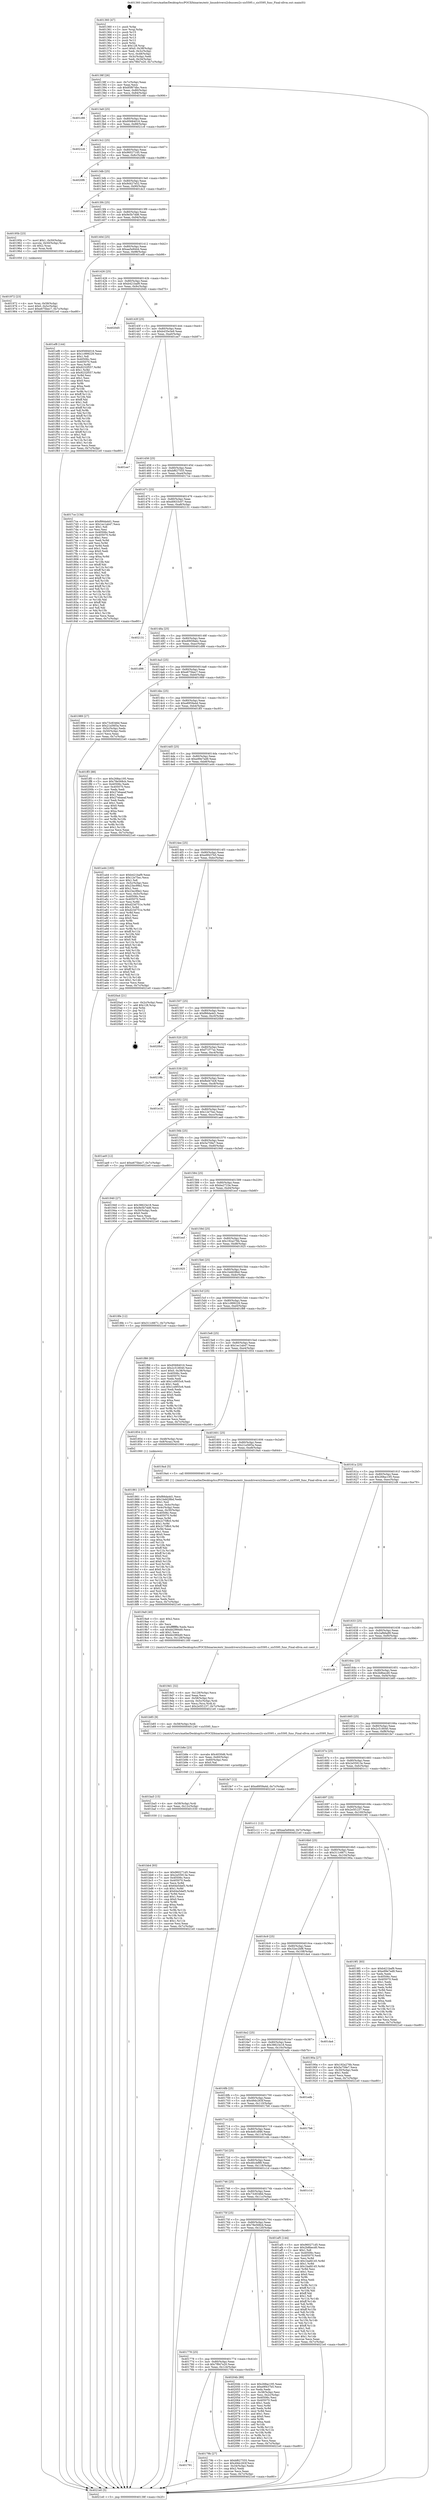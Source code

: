 digraph "0x401360" {
  label = "0x401360 (/mnt/c/Users/mathe/Desktop/tcc/POCII/binaries/extr_linuxdriversi2cbussesi2c-sis5595.c_sis5595_func_Final-ollvm.out::main(0))"
  labelloc = "t"
  node[shape=record]

  Entry [label="",width=0.3,height=0.3,shape=circle,fillcolor=black,style=filled]
  "0x40138f" [label="{
     0x40138f [26]\l
     | [instrs]\l
     &nbsp;&nbsp;0x40138f \<+3\>: mov -0x7c(%rbp),%eax\l
     &nbsp;&nbsp;0x401392 \<+2\>: mov %eax,%ecx\l
     &nbsp;&nbsp;0x401394 \<+6\>: sub $0x85f67dbc,%ecx\l
     &nbsp;&nbsp;0x40139a \<+3\>: mov %eax,-0x80(%rbp)\l
     &nbsp;&nbsp;0x40139d \<+6\>: mov %ecx,-0x84(%rbp)\l
     &nbsp;&nbsp;0x4013a3 \<+6\>: je 0000000000401c66 \<main+0x906\>\l
  }"]
  "0x401c66" [label="{
     0x401c66\l
  }", style=dashed]
  "0x4013a9" [label="{
     0x4013a9 [25]\l
     | [instrs]\l
     &nbsp;&nbsp;0x4013a9 \<+5\>: jmp 00000000004013ae \<main+0x4e\>\l
     &nbsp;&nbsp;0x4013ae \<+3\>: mov -0x80(%rbp),%eax\l
     &nbsp;&nbsp;0x4013b1 \<+5\>: sub $0x95684016,%eax\l
     &nbsp;&nbsp;0x4013b6 \<+6\>: mov %eax,-0x88(%rbp)\l
     &nbsp;&nbsp;0x4013bc \<+6\>: je 00000000004021c6 \<main+0xe66\>\l
  }"]
  Exit [label="",width=0.3,height=0.3,shape=circle,fillcolor=black,style=filled,peripheries=2]
  "0x4021c6" [label="{
     0x4021c6\l
  }", style=dashed]
  "0x4013c2" [label="{
     0x4013c2 [25]\l
     | [instrs]\l
     &nbsp;&nbsp;0x4013c2 \<+5\>: jmp 00000000004013c7 \<main+0x67\>\l
     &nbsp;&nbsp;0x4013c7 \<+3\>: mov -0x80(%rbp),%eax\l
     &nbsp;&nbsp;0x4013ca \<+5\>: sub $0x960271d5,%eax\l
     &nbsp;&nbsp;0x4013cf \<+6\>: mov %eax,-0x8c(%rbp)\l
     &nbsp;&nbsp;0x4013d5 \<+6\>: je 00000000004020f6 \<main+0xd96\>\l
  }"]
  "0x401bb4" [label="{
     0x401bb4 [93]\l
     | [instrs]\l
     &nbsp;&nbsp;0x401bb4 \<+5\>: mov $0x960271d5,%eax\l
     &nbsp;&nbsp;0x401bb9 \<+5\>: mov $0x2e55913e,%esi\l
     &nbsp;&nbsp;0x401bbe \<+7\>: mov 0x40506c,%ecx\l
     &nbsp;&nbsp;0x401bc5 \<+7\>: mov 0x405070,%edx\l
     &nbsp;&nbsp;0x401bcc \<+3\>: mov %ecx,%r8d\l
     &nbsp;&nbsp;0x401bcf \<+7\>: sub $0x64e5def3,%r8d\l
     &nbsp;&nbsp;0x401bd6 \<+4\>: sub $0x1,%r8d\l
     &nbsp;&nbsp;0x401bda \<+7\>: add $0x64e5def3,%r8d\l
     &nbsp;&nbsp;0x401be1 \<+4\>: imul %r8d,%ecx\l
     &nbsp;&nbsp;0x401be5 \<+3\>: and $0x1,%ecx\l
     &nbsp;&nbsp;0x401be8 \<+3\>: cmp $0x0,%ecx\l
     &nbsp;&nbsp;0x401beb \<+4\>: sete %r9b\l
     &nbsp;&nbsp;0x401bef \<+3\>: cmp $0xa,%edx\l
     &nbsp;&nbsp;0x401bf2 \<+4\>: setl %r10b\l
     &nbsp;&nbsp;0x401bf6 \<+3\>: mov %r9b,%r11b\l
     &nbsp;&nbsp;0x401bf9 \<+3\>: and %r10b,%r11b\l
     &nbsp;&nbsp;0x401bfc \<+3\>: xor %r10b,%r9b\l
     &nbsp;&nbsp;0x401bff \<+3\>: or %r9b,%r11b\l
     &nbsp;&nbsp;0x401c02 \<+4\>: test $0x1,%r11b\l
     &nbsp;&nbsp;0x401c06 \<+3\>: cmovne %esi,%eax\l
     &nbsp;&nbsp;0x401c09 \<+3\>: mov %eax,-0x7c(%rbp)\l
     &nbsp;&nbsp;0x401c0c \<+5\>: jmp 00000000004021e0 \<main+0xe80\>\l
  }"]
  "0x4020f6" [label="{
     0x4020f6\l
  }", style=dashed]
  "0x4013db" [label="{
     0x4013db [25]\l
     | [instrs]\l
     &nbsp;&nbsp;0x4013db \<+5\>: jmp 00000000004013e0 \<main+0x80\>\l
     &nbsp;&nbsp;0x4013e0 \<+3\>: mov -0x80(%rbp),%eax\l
     &nbsp;&nbsp;0x4013e3 \<+5\>: sub $0x9d427e52,%eax\l
     &nbsp;&nbsp;0x4013e8 \<+6\>: mov %eax,-0x90(%rbp)\l
     &nbsp;&nbsp;0x4013ee \<+6\>: je 0000000000401dc3 \<main+0xa63\>\l
  }"]
  "0x401ba5" [label="{
     0x401ba5 [15]\l
     | [instrs]\l
     &nbsp;&nbsp;0x401ba5 \<+4\>: mov -0x58(%rbp),%rdi\l
     &nbsp;&nbsp;0x401ba9 \<+6\>: mov %eax,-0x12c(%rbp)\l
     &nbsp;&nbsp;0x401baf \<+5\>: call 0000000000401030 \<free@plt\>\l
     | [calls]\l
     &nbsp;&nbsp;0x401030 \{1\} (unknown)\l
  }"]
  "0x401dc3" [label="{
     0x401dc3\l
  }", style=dashed]
  "0x4013f4" [label="{
     0x4013f4 [25]\l
     | [instrs]\l
     &nbsp;&nbsp;0x4013f4 \<+5\>: jmp 00000000004013f9 \<main+0x99\>\l
     &nbsp;&nbsp;0x4013f9 \<+3\>: mov -0x80(%rbp),%eax\l
     &nbsp;&nbsp;0x4013fc \<+5\>: sub $0x9e5b7dd6,%eax\l
     &nbsp;&nbsp;0x401401 \<+6\>: mov %eax,-0x94(%rbp)\l
     &nbsp;&nbsp;0x401407 \<+6\>: je 000000000040195b \<main+0x5fb\>\l
  }"]
  "0x401b8e" [label="{
     0x401b8e [23]\l
     | [instrs]\l
     &nbsp;&nbsp;0x401b8e \<+10\>: movabs $0x4030d6,%rdi\l
     &nbsp;&nbsp;0x401b98 \<+3\>: mov %eax,-0x60(%rbp)\l
     &nbsp;&nbsp;0x401b9b \<+3\>: mov -0x60(%rbp),%esi\l
     &nbsp;&nbsp;0x401b9e \<+2\>: mov $0x0,%al\l
     &nbsp;&nbsp;0x401ba0 \<+5\>: call 0000000000401040 \<printf@plt\>\l
     | [calls]\l
     &nbsp;&nbsp;0x401040 \{1\} (unknown)\l
  }"]
  "0x40195b" [label="{
     0x40195b [23]\l
     | [instrs]\l
     &nbsp;&nbsp;0x40195b \<+7\>: movl $0x1,-0x50(%rbp)\l
     &nbsp;&nbsp;0x401962 \<+4\>: movslq -0x50(%rbp),%rax\l
     &nbsp;&nbsp;0x401966 \<+4\>: shl $0x2,%rax\l
     &nbsp;&nbsp;0x40196a \<+3\>: mov %rax,%rdi\l
     &nbsp;&nbsp;0x40196d \<+5\>: call 0000000000401050 \<malloc@plt\>\l
     | [calls]\l
     &nbsp;&nbsp;0x401050 \{1\} (unknown)\l
  }"]
  "0x40140d" [label="{
     0x40140d [25]\l
     | [instrs]\l
     &nbsp;&nbsp;0x40140d \<+5\>: jmp 0000000000401412 \<main+0xb2\>\l
     &nbsp;&nbsp;0x401412 \<+3\>: mov -0x80(%rbp),%eax\l
     &nbsp;&nbsp;0x401415 \<+5\>: sub $0xaa5e9444,%eax\l
     &nbsp;&nbsp;0x40141a \<+6\>: mov %eax,-0x98(%rbp)\l
     &nbsp;&nbsp;0x401420 \<+6\>: je 0000000000401ef8 \<main+0xb98\>\l
  }"]
  "0x4019d1" [label="{
     0x4019d1 [32]\l
     | [instrs]\l
     &nbsp;&nbsp;0x4019d1 \<+6\>: mov -0x128(%rbp),%ecx\l
     &nbsp;&nbsp;0x4019d7 \<+3\>: imul %eax,%ecx\l
     &nbsp;&nbsp;0x4019da \<+4\>: mov -0x58(%rbp),%rsi\l
     &nbsp;&nbsp;0x4019de \<+4\>: movslq -0x5c(%rbp),%rdi\l
     &nbsp;&nbsp;0x4019e2 \<+3\>: mov %ecx,(%rsi,%rdi,4)\l
     &nbsp;&nbsp;0x4019e5 \<+7\>: movl $0x2e5f1237,-0x7c(%rbp)\l
     &nbsp;&nbsp;0x4019ec \<+5\>: jmp 00000000004021e0 \<main+0xe80\>\l
  }"]
  "0x401ef8" [label="{
     0x401ef8 [144]\l
     | [instrs]\l
     &nbsp;&nbsp;0x401ef8 \<+5\>: mov $0x95684016,%eax\l
     &nbsp;&nbsp;0x401efd \<+5\>: mov $0x1c999229,%ecx\l
     &nbsp;&nbsp;0x401f02 \<+2\>: mov $0x1,%dl\l
     &nbsp;&nbsp;0x401f04 \<+7\>: mov 0x40506c,%esi\l
     &nbsp;&nbsp;0x401f0b \<+7\>: mov 0x405070,%edi\l
     &nbsp;&nbsp;0x401f12 \<+3\>: mov %esi,%r8d\l
     &nbsp;&nbsp;0x401f15 \<+7\>: add $0x9232f557,%r8d\l
     &nbsp;&nbsp;0x401f1c \<+4\>: sub $0x1,%r8d\l
     &nbsp;&nbsp;0x401f20 \<+7\>: sub $0x9232f557,%r8d\l
     &nbsp;&nbsp;0x401f27 \<+4\>: imul %r8d,%esi\l
     &nbsp;&nbsp;0x401f2b \<+3\>: and $0x1,%esi\l
     &nbsp;&nbsp;0x401f2e \<+3\>: cmp $0x0,%esi\l
     &nbsp;&nbsp;0x401f31 \<+4\>: sete %r9b\l
     &nbsp;&nbsp;0x401f35 \<+3\>: cmp $0xa,%edi\l
     &nbsp;&nbsp;0x401f38 \<+4\>: setl %r10b\l
     &nbsp;&nbsp;0x401f3c \<+3\>: mov %r9b,%r11b\l
     &nbsp;&nbsp;0x401f3f \<+4\>: xor $0xff,%r11b\l
     &nbsp;&nbsp;0x401f43 \<+3\>: mov %r10b,%bl\l
     &nbsp;&nbsp;0x401f46 \<+3\>: xor $0xff,%bl\l
     &nbsp;&nbsp;0x401f49 \<+3\>: xor $0x1,%dl\l
     &nbsp;&nbsp;0x401f4c \<+3\>: mov %r11b,%r14b\l
     &nbsp;&nbsp;0x401f4f \<+4\>: and $0xff,%r14b\l
     &nbsp;&nbsp;0x401f53 \<+3\>: and %dl,%r9b\l
     &nbsp;&nbsp;0x401f56 \<+3\>: mov %bl,%r15b\l
     &nbsp;&nbsp;0x401f59 \<+4\>: and $0xff,%r15b\l
     &nbsp;&nbsp;0x401f5d \<+3\>: and %dl,%r10b\l
     &nbsp;&nbsp;0x401f60 \<+3\>: or %r9b,%r14b\l
     &nbsp;&nbsp;0x401f63 \<+3\>: or %r10b,%r15b\l
     &nbsp;&nbsp;0x401f66 \<+3\>: xor %r15b,%r14b\l
     &nbsp;&nbsp;0x401f69 \<+3\>: or %bl,%r11b\l
     &nbsp;&nbsp;0x401f6c \<+4\>: xor $0xff,%r11b\l
     &nbsp;&nbsp;0x401f70 \<+3\>: or $0x1,%dl\l
     &nbsp;&nbsp;0x401f73 \<+3\>: and %dl,%r11b\l
     &nbsp;&nbsp;0x401f76 \<+3\>: or %r11b,%r14b\l
     &nbsp;&nbsp;0x401f79 \<+4\>: test $0x1,%r14b\l
     &nbsp;&nbsp;0x401f7d \<+3\>: cmovne %ecx,%eax\l
     &nbsp;&nbsp;0x401f80 \<+3\>: mov %eax,-0x7c(%rbp)\l
     &nbsp;&nbsp;0x401f83 \<+5\>: jmp 00000000004021e0 \<main+0xe80\>\l
  }"]
  "0x401426" [label="{
     0x401426 [25]\l
     | [instrs]\l
     &nbsp;&nbsp;0x401426 \<+5\>: jmp 000000000040142b \<main+0xcb\>\l
     &nbsp;&nbsp;0x40142b \<+3\>: mov -0x80(%rbp),%eax\l
     &nbsp;&nbsp;0x40142e \<+5\>: sub $0xb421baf9,%eax\l
     &nbsp;&nbsp;0x401433 \<+6\>: mov %eax,-0x9c(%rbp)\l
     &nbsp;&nbsp;0x401439 \<+6\>: je 00000000004020d5 \<main+0xd75\>\l
  }"]
  "0x4019a9" [label="{
     0x4019a9 [40]\l
     | [instrs]\l
     &nbsp;&nbsp;0x4019a9 \<+5\>: mov $0x2,%ecx\l
     &nbsp;&nbsp;0x4019ae \<+1\>: cltd\l
     &nbsp;&nbsp;0x4019af \<+2\>: idiv %ecx\l
     &nbsp;&nbsp;0x4019b1 \<+6\>: imul $0xfffffffe,%edx,%ecx\l
     &nbsp;&nbsp;0x4019b7 \<+6\>: sub $0xbb2984d0,%ecx\l
     &nbsp;&nbsp;0x4019bd \<+3\>: add $0x1,%ecx\l
     &nbsp;&nbsp;0x4019c0 \<+6\>: add $0xbb2984d0,%ecx\l
     &nbsp;&nbsp;0x4019c6 \<+6\>: mov %ecx,-0x128(%rbp)\l
     &nbsp;&nbsp;0x4019cc \<+5\>: call 0000000000401160 \<next_i\>\l
     | [calls]\l
     &nbsp;&nbsp;0x401160 \{1\} (/mnt/c/Users/mathe/Desktop/tcc/POCII/binaries/extr_linuxdriversi2cbussesi2c-sis5595.c_sis5595_func_Final-ollvm.out::next_i)\l
  }"]
  "0x4020d5" [label="{
     0x4020d5\l
  }", style=dashed]
  "0x40143f" [label="{
     0x40143f [25]\l
     | [instrs]\l
     &nbsp;&nbsp;0x40143f \<+5\>: jmp 0000000000401444 \<main+0xe4\>\l
     &nbsp;&nbsp;0x401444 \<+3\>: mov -0x80(%rbp),%eax\l
     &nbsp;&nbsp;0x401447 \<+5\>: sub $0xb435e3e9,%eax\l
     &nbsp;&nbsp;0x40144c \<+6\>: mov %eax,-0xa0(%rbp)\l
     &nbsp;&nbsp;0x401452 \<+6\>: je 0000000000401ee7 \<main+0xb87\>\l
  }"]
  "0x401972" [label="{
     0x401972 [23]\l
     | [instrs]\l
     &nbsp;&nbsp;0x401972 \<+4\>: mov %rax,-0x58(%rbp)\l
     &nbsp;&nbsp;0x401976 \<+7\>: movl $0x0,-0x5c(%rbp)\l
     &nbsp;&nbsp;0x40197d \<+7\>: movl $0xe675bec7,-0x7c(%rbp)\l
     &nbsp;&nbsp;0x401984 \<+5\>: jmp 00000000004021e0 \<main+0xe80\>\l
  }"]
  "0x401ee7" [label="{
     0x401ee7\l
  }", style=dashed]
  "0x401458" [label="{
     0x401458 [25]\l
     | [instrs]\l
     &nbsp;&nbsp;0x401458 \<+5\>: jmp 000000000040145d \<main+0xfd\>\l
     &nbsp;&nbsp;0x40145d \<+3\>: mov -0x80(%rbp),%eax\l
     &nbsp;&nbsp;0x401460 \<+5\>: sub $0xbf627555,%eax\l
     &nbsp;&nbsp;0x401465 \<+6\>: mov %eax,-0xa4(%rbp)\l
     &nbsp;&nbsp;0x40146b \<+6\>: je 00000000004017ce \<main+0x46e\>\l
  }"]
  "0x401861" [label="{
     0x401861 [157]\l
     | [instrs]\l
     &nbsp;&nbsp;0x401861 \<+5\>: mov $0xf66da4d1,%ecx\l
     &nbsp;&nbsp;0x401866 \<+5\>: mov $0x1bdd28bd,%edx\l
     &nbsp;&nbsp;0x40186b \<+3\>: mov $0x1,%sil\l
     &nbsp;&nbsp;0x40186e \<+3\>: mov %eax,-0x4c(%rbp)\l
     &nbsp;&nbsp;0x401871 \<+3\>: mov -0x4c(%rbp),%eax\l
     &nbsp;&nbsp;0x401874 \<+3\>: mov %eax,-0x30(%rbp)\l
     &nbsp;&nbsp;0x401877 \<+7\>: mov 0x40506c,%eax\l
     &nbsp;&nbsp;0x40187e \<+8\>: mov 0x405070,%r8d\l
     &nbsp;&nbsp;0x401886 \<+3\>: mov %eax,%r9d\l
     &nbsp;&nbsp;0x401889 \<+7\>: sub $0x2c75ffc0,%r9d\l
     &nbsp;&nbsp;0x401890 \<+4\>: sub $0x1,%r9d\l
     &nbsp;&nbsp;0x401894 \<+7\>: add $0x2c75ffc0,%r9d\l
     &nbsp;&nbsp;0x40189b \<+4\>: imul %r9d,%eax\l
     &nbsp;&nbsp;0x40189f \<+3\>: and $0x1,%eax\l
     &nbsp;&nbsp;0x4018a2 \<+3\>: cmp $0x0,%eax\l
     &nbsp;&nbsp;0x4018a5 \<+4\>: sete %r10b\l
     &nbsp;&nbsp;0x4018a9 \<+4\>: cmp $0xa,%r8d\l
     &nbsp;&nbsp;0x4018ad \<+4\>: setl %r11b\l
     &nbsp;&nbsp;0x4018b1 \<+3\>: mov %r10b,%bl\l
     &nbsp;&nbsp;0x4018b4 \<+3\>: xor $0xff,%bl\l
     &nbsp;&nbsp;0x4018b7 \<+3\>: mov %r11b,%r14b\l
     &nbsp;&nbsp;0x4018ba \<+4\>: xor $0xff,%r14b\l
     &nbsp;&nbsp;0x4018be \<+4\>: xor $0x0,%sil\l
     &nbsp;&nbsp;0x4018c2 \<+3\>: mov %bl,%r15b\l
     &nbsp;&nbsp;0x4018c5 \<+4\>: and $0x0,%r15b\l
     &nbsp;&nbsp;0x4018c9 \<+3\>: and %sil,%r10b\l
     &nbsp;&nbsp;0x4018cc \<+3\>: mov %r14b,%r12b\l
     &nbsp;&nbsp;0x4018cf \<+4\>: and $0x0,%r12b\l
     &nbsp;&nbsp;0x4018d3 \<+3\>: and %sil,%r11b\l
     &nbsp;&nbsp;0x4018d6 \<+3\>: or %r10b,%r15b\l
     &nbsp;&nbsp;0x4018d9 \<+3\>: or %r11b,%r12b\l
     &nbsp;&nbsp;0x4018dc \<+3\>: xor %r12b,%r15b\l
     &nbsp;&nbsp;0x4018df \<+3\>: or %r14b,%bl\l
     &nbsp;&nbsp;0x4018e2 \<+3\>: xor $0xff,%bl\l
     &nbsp;&nbsp;0x4018e5 \<+4\>: or $0x0,%sil\l
     &nbsp;&nbsp;0x4018e9 \<+3\>: and %sil,%bl\l
     &nbsp;&nbsp;0x4018ec \<+3\>: or %bl,%r15b\l
     &nbsp;&nbsp;0x4018ef \<+4\>: test $0x1,%r15b\l
     &nbsp;&nbsp;0x4018f3 \<+3\>: cmovne %edx,%ecx\l
     &nbsp;&nbsp;0x4018f6 \<+3\>: mov %ecx,-0x7c(%rbp)\l
     &nbsp;&nbsp;0x4018f9 \<+5\>: jmp 00000000004021e0 \<main+0xe80\>\l
  }"]
  "0x4017ce" [label="{
     0x4017ce [134]\l
     | [instrs]\l
     &nbsp;&nbsp;0x4017ce \<+5\>: mov $0xf66da4d1,%eax\l
     &nbsp;&nbsp;0x4017d3 \<+5\>: mov $0x1ec1ab47,%ecx\l
     &nbsp;&nbsp;0x4017d8 \<+2\>: mov $0x1,%dl\l
     &nbsp;&nbsp;0x4017da \<+2\>: xor %esi,%esi\l
     &nbsp;&nbsp;0x4017dc \<+7\>: mov 0x40506c,%edi\l
     &nbsp;&nbsp;0x4017e3 \<+8\>: mov 0x405070,%r8d\l
     &nbsp;&nbsp;0x4017eb \<+3\>: sub $0x1,%esi\l
     &nbsp;&nbsp;0x4017ee \<+3\>: mov %edi,%r9d\l
     &nbsp;&nbsp;0x4017f1 \<+3\>: add %esi,%r9d\l
     &nbsp;&nbsp;0x4017f4 \<+4\>: imul %r9d,%edi\l
     &nbsp;&nbsp;0x4017f8 \<+3\>: and $0x1,%edi\l
     &nbsp;&nbsp;0x4017fb \<+3\>: cmp $0x0,%edi\l
     &nbsp;&nbsp;0x4017fe \<+4\>: sete %r10b\l
     &nbsp;&nbsp;0x401802 \<+4\>: cmp $0xa,%r8d\l
     &nbsp;&nbsp;0x401806 \<+4\>: setl %r11b\l
     &nbsp;&nbsp;0x40180a \<+3\>: mov %r10b,%bl\l
     &nbsp;&nbsp;0x40180d \<+3\>: xor $0xff,%bl\l
     &nbsp;&nbsp;0x401810 \<+3\>: mov %r11b,%r14b\l
     &nbsp;&nbsp;0x401813 \<+4\>: xor $0xff,%r14b\l
     &nbsp;&nbsp;0x401817 \<+3\>: xor $0x1,%dl\l
     &nbsp;&nbsp;0x40181a \<+3\>: mov %bl,%r15b\l
     &nbsp;&nbsp;0x40181d \<+4\>: and $0xff,%r15b\l
     &nbsp;&nbsp;0x401821 \<+3\>: and %dl,%r10b\l
     &nbsp;&nbsp;0x401824 \<+3\>: mov %r14b,%r12b\l
     &nbsp;&nbsp;0x401827 \<+4\>: and $0xff,%r12b\l
     &nbsp;&nbsp;0x40182b \<+3\>: and %dl,%r11b\l
     &nbsp;&nbsp;0x40182e \<+3\>: or %r10b,%r15b\l
     &nbsp;&nbsp;0x401831 \<+3\>: or %r11b,%r12b\l
     &nbsp;&nbsp;0x401834 \<+3\>: xor %r12b,%r15b\l
     &nbsp;&nbsp;0x401837 \<+3\>: or %r14b,%bl\l
     &nbsp;&nbsp;0x40183a \<+3\>: xor $0xff,%bl\l
     &nbsp;&nbsp;0x40183d \<+3\>: or $0x1,%dl\l
     &nbsp;&nbsp;0x401840 \<+2\>: and %dl,%bl\l
     &nbsp;&nbsp;0x401842 \<+3\>: or %bl,%r15b\l
     &nbsp;&nbsp;0x401845 \<+4\>: test $0x1,%r15b\l
     &nbsp;&nbsp;0x401849 \<+3\>: cmovne %ecx,%eax\l
     &nbsp;&nbsp;0x40184c \<+3\>: mov %eax,-0x7c(%rbp)\l
     &nbsp;&nbsp;0x40184f \<+5\>: jmp 00000000004021e0 \<main+0xe80\>\l
  }"]
  "0x401471" [label="{
     0x401471 [25]\l
     | [instrs]\l
     &nbsp;&nbsp;0x401471 \<+5\>: jmp 0000000000401476 \<main+0x116\>\l
     &nbsp;&nbsp;0x401476 \<+3\>: mov -0x80(%rbp),%eax\l
     &nbsp;&nbsp;0x401479 \<+5\>: sub $0xd0633c07,%eax\l
     &nbsp;&nbsp;0x40147e \<+6\>: mov %eax,-0xa8(%rbp)\l
     &nbsp;&nbsp;0x401484 \<+6\>: je 0000000000402131 \<main+0xdd1\>\l
  }"]
  "0x401360" [label="{
     0x401360 [47]\l
     | [instrs]\l
     &nbsp;&nbsp;0x401360 \<+1\>: push %rbp\l
     &nbsp;&nbsp;0x401361 \<+3\>: mov %rsp,%rbp\l
     &nbsp;&nbsp;0x401364 \<+2\>: push %r15\l
     &nbsp;&nbsp;0x401366 \<+2\>: push %r14\l
     &nbsp;&nbsp;0x401368 \<+2\>: push %r13\l
     &nbsp;&nbsp;0x40136a \<+2\>: push %r12\l
     &nbsp;&nbsp;0x40136c \<+1\>: push %rbx\l
     &nbsp;&nbsp;0x40136d \<+7\>: sub $0x128,%rsp\l
     &nbsp;&nbsp;0x401374 \<+7\>: movl $0x0,-0x38(%rbp)\l
     &nbsp;&nbsp;0x40137b \<+3\>: mov %edi,-0x3c(%rbp)\l
     &nbsp;&nbsp;0x40137e \<+4\>: mov %rsi,-0x48(%rbp)\l
     &nbsp;&nbsp;0x401382 \<+3\>: mov -0x3c(%rbp),%edi\l
     &nbsp;&nbsp;0x401385 \<+3\>: mov %edi,-0x34(%rbp)\l
     &nbsp;&nbsp;0x401388 \<+7\>: movl $0x7f847e20,-0x7c(%rbp)\l
  }"]
  "0x402131" [label="{
     0x402131\l
  }", style=dashed]
  "0x40148a" [label="{
     0x40148a [25]\l
     | [instrs]\l
     &nbsp;&nbsp;0x40148a \<+5\>: jmp 000000000040148f \<main+0x12f\>\l
     &nbsp;&nbsp;0x40148f \<+3\>: mov -0x80(%rbp),%eax\l
     &nbsp;&nbsp;0x401492 \<+5\>: sub $0xd0659abc,%eax\l
     &nbsp;&nbsp;0x401497 \<+6\>: mov %eax,-0xac(%rbp)\l
     &nbsp;&nbsp;0x40149d \<+6\>: je 0000000000401d98 \<main+0xa38\>\l
  }"]
  "0x4021e0" [label="{
     0x4021e0 [5]\l
     | [instrs]\l
     &nbsp;&nbsp;0x4021e0 \<+5\>: jmp 000000000040138f \<main+0x2f\>\l
  }"]
  "0x401d98" [label="{
     0x401d98\l
  }", style=dashed]
  "0x4014a3" [label="{
     0x4014a3 [25]\l
     | [instrs]\l
     &nbsp;&nbsp;0x4014a3 \<+5\>: jmp 00000000004014a8 \<main+0x148\>\l
     &nbsp;&nbsp;0x4014a8 \<+3\>: mov -0x80(%rbp),%eax\l
     &nbsp;&nbsp;0x4014ab \<+5\>: sub $0xe675bec7,%eax\l
     &nbsp;&nbsp;0x4014b0 \<+6\>: mov %eax,-0xb0(%rbp)\l
     &nbsp;&nbsp;0x4014b6 \<+6\>: je 0000000000401989 \<main+0x629\>\l
  }"]
  "0x401791" [label="{
     0x401791\l
  }", style=dashed]
  "0x401989" [label="{
     0x401989 [27]\l
     | [instrs]\l
     &nbsp;&nbsp;0x401989 \<+5\>: mov $0x73c8346d,%eax\l
     &nbsp;&nbsp;0x40198e \<+5\>: mov $0x21a56f3a,%ecx\l
     &nbsp;&nbsp;0x401993 \<+3\>: mov -0x5c(%rbp),%edx\l
     &nbsp;&nbsp;0x401996 \<+3\>: cmp -0x50(%rbp),%edx\l
     &nbsp;&nbsp;0x401999 \<+3\>: cmovl %ecx,%eax\l
     &nbsp;&nbsp;0x40199c \<+3\>: mov %eax,-0x7c(%rbp)\l
     &nbsp;&nbsp;0x40199f \<+5\>: jmp 00000000004021e0 \<main+0xe80\>\l
  }"]
  "0x4014bc" [label="{
     0x4014bc [25]\l
     | [instrs]\l
     &nbsp;&nbsp;0x4014bc \<+5\>: jmp 00000000004014c1 \<main+0x161\>\l
     &nbsp;&nbsp;0x4014c1 \<+3\>: mov -0x80(%rbp),%eax\l
     &nbsp;&nbsp;0x4014c4 \<+5\>: sub $0xe8959a4d,%eax\l
     &nbsp;&nbsp;0x4014c9 \<+6\>: mov %eax,-0xb4(%rbp)\l
     &nbsp;&nbsp;0x4014cf \<+6\>: je 0000000000401ff3 \<main+0xc93\>\l
  }"]
  "0x40179b" [label="{
     0x40179b [27]\l
     | [instrs]\l
     &nbsp;&nbsp;0x40179b \<+5\>: mov $0xbf627555,%eax\l
     &nbsp;&nbsp;0x4017a0 \<+5\>: mov $0x49dc263f,%ecx\l
     &nbsp;&nbsp;0x4017a5 \<+3\>: mov -0x34(%rbp),%edx\l
     &nbsp;&nbsp;0x4017a8 \<+3\>: cmp $0x2,%edx\l
     &nbsp;&nbsp;0x4017ab \<+3\>: cmovne %ecx,%eax\l
     &nbsp;&nbsp;0x4017ae \<+3\>: mov %eax,-0x7c(%rbp)\l
     &nbsp;&nbsp;0x4017b1 \<+5\>: jmp 00000000004021e0 \<main+0xe80\>\l
  }"]
  "0x401ff3" [label="{
     0x401ff3 [88]\l
     | [instrs]\l
     &nbsp;&nbsp;0x401ff3 \<+5\>: mov $0x268ac195,%eax\l
     &nbsp;&nbsp;0x401ff8 \<+5\>: mov $0x78e568cb,%ecx\l
     &nbsp;&nbsp;0x401ffd \<+7\>: mov 0x40506c,%edx\l
     &nbsp;&nbsp;0x402004 \<+7\>: mov 0x405070,%esi\l
     &nbsp;&nbsp;0x40200b \<+2\>: mov %edx,%edi\l
     &nbsp;&nbsp;0x40200d \<+6\>: add $0x27ebaeaf,%edi\l
     &nbsp;&nbsp;0x402013 \<+3\>: sub $0x1,%edi\l
     &nbsp;&nbsp;0x402016 \<+6\>: sub $0x27ebaeaf,%edi\l
     &nbsp;&nbsp;0x40201c \<+3\>: imul %edi,%edx\l
     &nbsp;&nbsp;0x40201f \<+3\>: and $0x1,%edx\l
     &nbsp;&nbsp;0x402022 \<+3\>: cmp $0x0,%edx\l
     &nbsp;&nbsp;0x402025 \<+4\>: sete %r8b\l
     &nbsp;&nbsp;0x402029 \<+3\>: cmp $0xa,%esi\l
     &nbsp;&nbsp;0x40202c \<+4\>: setl %r9b\l
     &nbsp;&nbsp;0x402030 \<+3\>: mov %r8b,%r10b\l
     &nbsp;&nbsp;0x402033 \<+3\>: and %r9b,%r10b\l
     &nbsp;&nbsp;0x402036 \<+3\>: xor %r9b,%r8b\l
     &nbsp;&nbsp;0x402039 \<+3\>: or %r8b,%r10b\l
     &nbsp;&nbsp;0x40203c \<+4\>: test $0x1,%r10b\l
     &nbsp;&nbsp;0x402040 \<+3\>: cmovne %ecx,%eax\l
     &nbsp;&nbsp;0x402043 \<+3\>: mov %eax,-0x7c(%rbp)\l
     &nbsp;&nbsp;0x402046 \<+5\>: jmp 00000000004021e0 \<main+0xe80\>\l
  }"]
  "0x4014d5" [label="{
     0x4014d5 [25]\l
     | [instrs]\l
     &nbsp;&nbsp;0x4014d5 \<+5\>: jmp 00000000004014da \<main+0x17a\>\l
     &nbsp;&nbsp;0x4014da \<+3\>: mov -0x80(%rbp),%eax\l
     &nbsp;&nbsp;0x4014dd \<+5\>: sub $0xe99e7ed9,%eax\l
     &nbsp;&nbsp;0x4014e2 \<+6\>: mov %eax,-0xb8(%rbp)\l
     &nbsp;&nbsp;0x4014e8 \<+6\>: je 0000000000401a44 \<main+0x6e4\>\l
  }"]
  "0x401778" [label="{
     0x401778 [25]\l
     | [instrs]\l
     &nbsp;&nbsp;0x401778 \<+5\>: jmp 000000000040177d \<main+0x41d\>\l
     &nbsp;&nbsp;0x40177d \<+3\>: mov -0x80(%rbp),%eax\l
     &nbsp;&nbsp;0x401780 \<+5\>: sub $0x7f847e20,%eax\l
     &nbsp;&nbsp;0x401785 \<+6\>: mov %eax,-0x124(%rbp)\l
     &nbsp;&nbsp;0x40178b \<+6\>: je 000000000040179b \<main+0x43b\>\l
  }"]
  "0x401a44" [label="{
     0x401a44 [165]\l
     | [instrs]\l
     &nbsp;&nbsp;0x401a44 \<+5\>: mov $0xb421baf9,%eax\l
     &nbsp;&nbsp;0x401a49 \<+5\>: mov $0x12e75ec,%ecx\l
     &nbsp;&nbsp;0x401a4e \<+2\>: mov $0x1,%dl\l
     &nbsp;&nbsp;0x401a50 \<+3\>: mov -0x5c(%rbp),%esi\l
     &nbsp;&nbsp;0x401a53 \<+6\>: add $0x23ec99e2,%esi\l
     &nbsp;&nbsp;0x401a59 \<+3\>: add $0x1,%esi\l
     &nbsp;&nbsp;0x401a5c \<+6\>: sub $0x23ec99e2,%esi\l
     &nbsp;&nbsp;0x401a62 \<+3\>: mov %esi,-0x5c(%rbp)\l
     &nbsp;&nbsp;0x401a65 \<+7\>: mov 0x40506c,%esi\l
     &nbsp;&nbsp;0x401a6c \<+7\>: mov 0x405070,%edi\l
     &nbsp;&nbsp;0x401a73 \<+3\>: mov %esi,%r8d\l
     &nbsp;&nbsp;0x401a76 \<+7\>: add $0xd23d751e,%r8d\l
     &nbsp;&nbsp;0x401a7d \<+4\>: sub $0x1,%r8d\l
     &nbsp;&nbsp;0x401a81 \<+7\>: sub $0xd23d751e,%r8d\l
     &nbsp;&nbsp;0x401a88 \<+4\>: imul %r8d,%esi\l
     &nbsp;&nbsp;0x401a8c \<+3\>: and $0x1,%esi\l
     &nbsp;&nbsp;0x401a8f \<+3\>: cmp $0x0,%esi\l
     &nbsp;&nbsp;0x401a92 \<+4\>: sete %r9b\l
     &nbsp;&nbsp;0x401a96 \<+3\>: cmp $0xa,%edi\l
     &nbsp;&nbsp;0x401a99 \<+4\>: setl %r10b\l
     &nbsp;&nbsp;0x401a9d \<+3\>: mov %r9b,%r11b\l
     &nbsp;&nbsp;0x401aa0 \<+4\>: xor $0xff,%r11b\l
     &nbsp;&nbsp;0x401aa4 \<+3\>: mov %r10b,%bl\l
     &nbsp;&nbsp;0x401aa7 \<+3\>: xor $0xff,%bl\l
     &nbsp;&nbsp;0x401aaa \<+3\>: xor $0x0,%dl\l
     &nbsp;&nbsp;0x401aad \<+3\>: mov %r11b,%r14b\l
     &nbsp;&nbsp;0x401ab0 \<+4\>: and $0x0,%r14b\l
     &nbsp;&nbsp;0x401ab4 \<+3\>: and %dl,%r9b\l
     &nbsp;&nbsp;0x401ab7 \<+3\>: mov %bl,%r15b\l
     &nbsp;&nbsp;0x401aba \<+4\>: and $0x0,%r15b\l
     &nbsp;&nbsp;0x401abe \<+3\>: and %dl,%r10b\l
     &nbsp;&nbsp;0x401ac1 \<+3\>: or %r9b,%r14b\l
     &nbsp;&nbsp;0x401ac4 \<+3\>: or %r10b,%r15b\l
     &nbsp;&nbsp;0x401ac7 \<+3\>: xor %r15b,%r14b\l
     &nbsp;&nbsp;0x401aca \<+3\>: or %bl,%r11b\l
     &nbsp;&nbsp;0x401acd \<+4\>: xor $0xff,%r11b\l
     &nbsp;&nbsp;0x401ad1 \<+3\>: or $0x0,%dl\l
     &nbsp;&nbsp;0x401ad4 \<+3\>: and %dl,%r11b\l
     &nbsp;&nbsp;0x401ad7 \<+3\>: or %r11b,%r14b\l
     &nbsp;&nbsp;0x401ada \<+4\>: test $0x1,%r14b\l
     &nbsp;&nbsp;0x401ade \<+3\>: cmovne %ecx,%eax\l
     &nbsp;&nbsp;0x401ae1 \<+3\>: mov %eax,-0x7c(%rbp)\l
     &nbsp;&nbsp;0x401ae4 \<+5\>: jmp 00000000004021e0 \<main+0xe80\>\l
  }"]
  "0x4014ee" [label="{
     0x4014ee [25]\l
     | [instrs]\l
     &nbsp;&nbsp;0x4014ee \<+5\>: jmp 00000000004014f3 \<main+0x193\>\l
     &nbsp;&nbsp;0x4014f3 \<+3\>: mov -0x80(%rbp),%eax\l
     &nbsp;&nbsp;0x4014f6 \<+5\>: sub $0xe9f437b5,%eax\l
     &nbsp;&nbsp;0x4014fb \<+6\>: mov %eax,-0xbc(%rbp)\l
     &nbsp;&nbsp;0x401501 \<+6\>: je 00000000004020a4 \<main+0xd44\>\l
  }"]
  "0x40204b" [label="{
     0x40204b [89]\l
     | [instrs]\l
     &nbsp;&nbsp;0x40204b \<+5\>: mov $0x268ac195,%eax\l
     &nbsp;&nbsp;0x402050 \<+5\>: mov $0xe9f437b5,%ecx\l
     &nbsp;&nbsp;0x402055 \<+2\>: xor %edx,%edx\l
     &nbsp;&nbsp;0x402057 \<+3\>: mov -0x38(%rbp),%esi\l
     &nbsp;&nbsp;0x40205a \<+3\>: mov %esi,-0x2c(%rbp)\l
     &nbsp;&nbsp;0x40205d \<+7\>: mov 0x40506c,%esi\l
     &nbsp;&nbsp;0x402064 \<+7\>: mov 0x405070,%edi\l
     &nbsp;&nbsp;0x40206b \<+3\>: sub $0x1,%edx\l
     &nbsp;&nbsp;0x40206e \<+3\>: mov %esi,%r8d\l
     &nbsp;&nbsp;0x402071 \<+3\>: add %edx,%r8d\l
     &nbsp;&nbsp;0x402074 \<+4\>: imul %r8d,%esi\l
     &nbsp;&nbsp;0x402078 \<+3\>: and $0x1,%esi\l
     &nbsp;&nbsp;0x40207b \<+3\>: cmp $0x0,%esi\l
     &nbsp;&nbsp;0x40207e \<+4\>: sete %r9b\l
     &nbsp;&nbsp;0x402082 \<+3\>: cmp $0xa,%edi\l
     &nbsp;&nbsp;0x402085 \<+4\>: setl %r10b\l
     &nbsp;&nbsp;0x402089 \<+3\>: mov %r9b,%r11b\l
     &nbsp;&nbsp;0x40208c \<+3\>: and %r10b,%r11b\l
     &nbsp;&nbsp;0x40208f \<+3\>: xor %r10b,%r9b\l
     &nbsp;&nbsp;0x402092 \<+3\>: or %r9b,%r11b\l
     &nbsp;&nbsp;0x402095 \<+4\>: test $0x1,%r11b\l
     &nbsp;&nbsp;0x402099 \<+3\>: cmovne %ecx,%eax\l
     &nbsp;&nbsp;0x40209c \<+3\>: mov %eax,-0x7c(%rbp)\l
     &nbsp;&nbsp;0x40209f \<+5\>: jmp 00000000004021e0 \<main+0xe80\>\l
  }"]
  "0x4020a4" [label="{
     0x4020a4 [21]\l
     | [instrs]\l
     &nbsp;&nbsp;0x4020a4 \<+3\>: mov -0x2c(%rbp),%eax\l
     &nbsp;&nbsp;0x4020a7 \<+7\>: add $0x128,%rsp\l
     &nbsp;&nbsp;0x4020ae \<+1\>: pop %rbx\l
     &nbsp;&nbsp;0x4020af \<+2\>: pop %r12\l
     &nbsp;&nbsp;0x4020b1 \<+2\>: pop %r13\l
     &nbsp;&nbsp;0x4020b3 \<+2\>: pop %r14\l
     &nbsp;&nbsp;0x4020b5 \<+2\>: pop %r15\l
     &nbsp;&nbsp;0x4020b7 \<+1\>: pop %rbp\l
     &nbsp;&nbsp;0x4020b8 \<+1\>: ret\l
  }"]
  "0x401507" [label="{
     0x401507 [25]\l
     | [instrs]\l
     &nbsp;&nbsp;0x401507 \<+5\>: jmp 000000000040150c \<main+0x1ac\>\l
     &nbsp;&nbsp;0x40150c \<+3\>: mov -0x80(%rbp),%eax\l
     &nbsp;&nbsp;0x40150f \<+5\>: sub $0xf66da4d1,%eax\l
     &nbsp;&nbsp;0x401514 \<+6\>: mov %eax,-0xc0(%rbp)\l
     &nbsp;&nbsp;0x40151a \<+6\>: je 00000000004020b9 \<main+0xd59\>\l
  }"]
  "0x40175f" [label="{
     0x40175f [25]\l
     | [instrs]\l
     &nbsp;&nbsp;0x40175f \<+5\>: jmp 0000000000401764 \<main+0x404\>\l
     &nbsp;&nbsp;0x401764 \<+3\>: mov -0x80(%rbp),%eax\l
     &nbsp;&nbsp;0x401767 \<+5\>: sub $0x78e568cb,%eax\l
     &nbsp;&nbsp;0x40176c \<+6\>: mov %eax,-0x120(%rbp)\l
     &nbsp;&nbsp;0x401772 \<+6\>: je 000000000040204b \<main+0xceb\>\l
  }"]
  "0x4020b9" [label="{
     0x4020b9\l
  }", style=dashed]
  "0x401520" [label="{
     0x401520 [25]\l
     | [instrs]\l
     &nbsp;&nbsp;0x401520 \<+5\>: jmp 0000000000401525 \<main+0x1c5\>\l
     &nbsp;&nbsp;0x401525 \<+3\>: mov -0x80(%rbp),%eax\l
     &nbsp;&nbsp;0x401528 \<+5\>: sub $0xf71f77ac,%eax\l
     &nbsp;&nbsp;0x40152d \<+6\>: mov %eax,-0xc4(%rbp)\l
     &nbsp;&nbsp;0x401533 \<+6\>: je 000000000040218b \<main+0xe2b\>\l
  }"]
  "0x401af5" [label="{
     0x401af5 [144]\l
     | [instrs]\l
     &nbsp;&nbsp;0x401af5 \<+5\>: mov $0x960271d5,%eax\l
     &nbsp;&nbsp;0x401afa \<+5\>: mov $0x2b8becd0,%ecx\l
     &nbsp;&nbsp;0x401aff \<+2\>: mov $0x1,%dl\l
     &nbsp;&nbsp;0x401b01 \<+7\>: mov 0x40506c,%esi\l
     &nbsp;&nbsp;0x401b08 \<+7\>: mov 0x405070,%edi\l
     &nbsp;&nbsp;0x401b0f \<+3\>: mov %esi,%r8d\l
     &nbsp;&nbsp;0x401b12 \<+7\>: add $0x1bafd145,%r8d\l
     &nbsp;&nbsp;0x401b19 \<+4\>: sub $0x1,%r8d\l
     &nbsp;&nbsp;0x401b1d \<+7\>: sub $0x1bafd145,%r8d\l
     &nbsp;&nbsp;0x401b24 \<+4\>: imul %r8d,%esi\l
     &nbsp;&nbsp;0x401b28 \<+3\>: and $0x1,%esi\l
     &nbsp;&nbsp;0x401b2b \<+3\>: cmp $0x0,%esi\l
     &nbsp;&nbsp;0x401b2e \<+4\>: sete %r9b\l
     &nbsp;&nbsp;0x401b32 \<+3\>: cmp $0xa,%edi\l
     &nbsp;&nbsp;0x401b35 \<+4\>: setl %r10b\l
     &nbsp;&nbsp;0x401b39 \<+3\>: mov %r9b,%r11b\l
     &nbsp;&nbsp;0x401b3c \<+4\>: xor $0xff,%r11b\l
     &nbsp;&nbsp;0x401b40 \<+3\>: mov %r10b,%bl\l
     &nbsp;&nbsp;0x401b43 \<+3\>: xor $0xff,%bl\l
     &nbsp;&nbsp;0x401b46 \<+3\>: xor $0x1,%dl\l
     &nbsp;&nbsp;0x401b49 \<+3\>: mov %r11b,%r14b\l
     &nbsp;&nbsp;0x401b4c \<+4\>: and $0xff,%r14b\l
     &nbsp;&nbsp;0x401b50 \<+3\>: and %dl,%r9b\l
     &nbsp;&nbsp;0x401b53 \<+3\>: mov %bl,%r15b\l
     &nbsp;&nbsp;0x401b56 \<+4\>: and $0xff,%r15b\l
     &nbsp;&nbsp;0x401b5a \<+3\>: and %dl,%r10b\l
     &nbsp;&nbsp;0x401b5d \<+3\>: or %r9b,%r14b\l
     &nbsp;&nbsp;0x401b60 \<+3\>: or %r10b,%r15b\l
     &nbsp;&nbsp;0x401b63 \<+3\>: xor %r15b,%r14b\l
     &nbsp;&nbsp;0x401b66 \<+3\>: or %bl,%r11b\l
     &nbsp;&nbsp;0x401b69 \<+4\>: xor $0xff,%r11b\l
     &nbsp;&nbsp;0x401b6d \<+3\>: or $0x1,%dl\l
     &nbsp;&nbsp;0x401b70 \<+3\>: and %dl,%r11b\l
     &nbsp;&nbsp;0x401b73 \<+3\>: or %r11b,%r14b\l
     &nbsp;&nbsp;0x401b76 \<+4\>: test $0x1,%r14b\l
     &nbsp;&nbsp;0x401b7a \<+3\>: cmovne %ecx,%eax\l
     &nbsp;&nbsp;0x401b7d \<+3\>: mov %eax,-0x7c(%rbp)\l
     &nbsp;&nbsp;0x401b80 \<+5\>: jmp 00000000004021e0 \<main+0xe80\>\l
  }"]
  "0x40218b" [label="{
     0x40218b\l
  }", style=dashed]
  "0x401539" [label="{
     0x401539 [25]\l
     | [instrs]\l
     &nbsp;&nbsp;0x401539 \<+5\>: jmp 000000000040153e \<main+0x1de\>\l
     &nbsp;&nbsp;0x40153e \<+3\>: mov -0x80(%rbp),%eax\l
     &nbsp;&nbsp;0x401541 \<+5\>: sub $0xfbd47dc8,%eax\l
     &nbsp;&nbsp;0x401546 \<+6\>: mov %eax,-0xc8(%rbp)\l
     &nbsp;&nbsp;0x40154c \<+6\>: je 0000000000401e16 \<main+0xab6\>\l
  }"]
  "0x401746" [label="{
     0x401746 [25]\l
     | [instrs]\l
     &nbsp;&nbsp;0x401746 \<+5\>: jmp 000000000040174b \<main+0x3eb\>\l
     &nbsp;&nbsp;0x40174b \<+3\>: mov -0x80(%rbp),%eax\l
     &nbsp;&nbsp;0x40174e \<+5\>: sub $0x73c8346d,%eax\l
     &nbsp;&nbsp;0x401753 \<+6\>: mov %eax,-0x11c(%rbp)\l
     &nbsp;&nbsp;0x401759 \<+6\>: je 0000000000401af5 \<main+0x795\>\l
  }"]
  "0x401e16" [label="{
     0x401e16\l
  }", style=dashed]
  "0x401552" [label="{
     0x401552 [25]\l
     | [instrs]\l
     &nbsp;&nbsp;0x401552 \<+5\>: jmp 0000000000401557 \<main+0x1f7\>\l
     &nbsp;&nbsp;0x401557 \<+3\>: mov -0x80(%rbp),%eax\l
     &nbsp;&nbsp;0x40155a \<+5\>: sub $0x12e75ec,%eax\l
     &nbsp;&nbsp;0x40155f \<+6\>: mov %eax,-0xcc(%rbp)\l
     &nbsp;&nbsp;0x401565 \<+6\>: je 0000000000401ae9 \<main+0x789\>\l
  }"]
  "0x401c1d" [label="{
     0x401c1d\l
  }", style=dashed]
  "0x401ae9" [label="{
     0x401ae9 [12]\l
     | [instrs]\l
     &nbsp;&nbsp;0x401ae9 \<+7\>: movl $0xe675bec7,-0x7c(%rbp)\l
     &nbsp;&nbsp;0x401af0 \<+5\>: jmp 00000000004021e0 \<main+0xe80\>\l
  }"]
  "0x40156b" [label="{
     0x40156b [25]\l
     | [instrs]\l
     &nbsp;&nbsp;0x40156b \<+5\>: jmp 0000000000401570 \<main+0x210\>\l
     &nbsp;&nbsp;0x401570 \<+3\>: mov -0x80(%rbp),%eax\l
     &nbsp;&nbsp;0x401573 \<+5\>: sub $0x5a759e7,%eax\l
     &nbsp;&nbsp;0x401578 \<+6\>: mov %eax,-0xd0(%rbp)\l
     &nbsp;&nbsp;0x40157e \<+6\>: je 0000000000401940 \<main+0x5e0\>\l
  }"]
  "0x40172d" [label="{
     0x40172d [25]\l
     | [instrs]\l
     &nbsp;&nbsp;0x40172d \<+5\>: jmp 0000000000401732 \<main+0x3d2\>\l
     &nbsp;&nbsp;0x401732 \<+3\>: mov -0x80(%rbp),%eax\l
     &nbsp;&nbsp;0x401735 \<+5\>: sub $0x4fccbf88,%eax\l
     &nbsp;&nbsp;0x40173a \<+6\>: mov %eax,-0x118(%rbp)\l
     &nbsp;&nbsp;0x401740 \<+6\>: je 0000000000401c1d \<main+0x8bd\>\l
  }"]
  "0x401940" [label="{
     0x401940 [27]\l
     | [instrs]\l
     &nbsp;&nbsp;0x401940 \<+5\>: mov $0x38623e18,%eax\l
     &nbsp;&nbsp;0x401945 \<+5\>: mov $0x9e5b7dd6,%ecx\l
     &nbsp;&nbsp;0x40194a \<+3\>: mov -0x30(%rbp),%edx\l
     &nbsp;&nbsp;0x40194d \<+3\>: cmp $0x0,%edx\l
     &nbsp;&nbsp;0x401950 \<+3\>: cmove %ecx,%eax\l
     &nbsp;&nbsp;0x401953 \<+3\>: mov %eax,-0x7c(%rbp)\l
     &nbsp;&nbsp;0x401956 \<+5\>: jmp 00000000004021e0 \<main+0xe80\>\l
  }"]
  "0x401584" [label="{
     0x401584 [25]\l
     | [instrs]\l
     &nbsp;&nbsp;0x401584 \<+5\>: jmp 0000000000401589 \<main+0x229\>\l
     &nbsp;&nbsp;0x401589 \<+3\>: mov -0x80(%rbp),%eax\l
     &nbsp;&nbsp;0x40158c \<+5\>: sub $0xba2723e,%eax\l
     &nbsp;&nbsp;0x401591 \<+6\>: mov %eax,-0xd4(%rbp)\l
     &nbsp;&nbsp;0x401597 \<+6\>: je 0000000000401ecf \<main+0xb6f\>\l
  }"]
  "0x401c4b" [label="{
     0x401c4b\l
  }", style=dashed]
  "0x401ecf" [label="{
     0x401ecf\l
  }", style=dashed]
  "0x40159d" [label="{
     0x40159d [25]\l
     | [instrs]\l
     &nbsp;&nbsp;0x40159d \<+5\>: jmp 00000000004015a2 \<main+0x242\>\l
     &nbsp;&nbsp;0x4015a2 \<+3\>: mov -0x80(%rbp),%eax\l
     &nbsp;&nbsp;0x4015a5 \<+5\>: sub $0x192a276b,%eax\l
     &nbsp;&nbsp;0x4015aa \<+6\>: mov %eax,-0xd8(%rbp)\l
     &nbsp;&nbsp;0x4015b0 \<+6\>: je 0000000000401925 \<main+0x5c5\>\l
  }"]
  "0x401714" [label="{
     0x401714 [25]\l
     | [instrs]\l
     &nbsp;&nbsp;0x401714 \<+5\>: jmp 0000000000401719 \<main+0x3b9\>\l
     &nbsp;&nbsp;0x401719 \<+3\>: mov -0x80(%rbp),%eax\l
     &nbsp;&nbsp;0x40171c \<+5\>: sub $0x4e81df46,%eax\l
     &nbsp;&nbsp;0x401721 \<+6\>: mov %eax,-0x114(%rbp)\l
     &nbsp;&nbsp;0x401727 \<+6\>: je 0000000000401c4b \<main+0x8eb\>\l
  }"]
  "0x401925" [label="{
     0x401925\l
  }", style=dashed]
  "0x4015b6" [label="{
     0x4015b6 [25]\l
     | [instrs]\l
     &nbsp;&nbsp;0x4015b6 \<+5\>: jmp 00000000004015bb \<main+0x25b\>\l
     &nbsp;&nbsp;0x4015bb \<+3\>: mov -0x80(%rbp),%eax\l
     &nbsp;&nbsp;0x4015be \<+5\>: sub $0x1bdd28bd,%eax\l
     &nbsp;&nbsp;0x4015c3 \<+6\>: mov %eax,-0xdc(%rbp)\l
     &nbsp;&nbsp;0x4015c9 \<+6\>: je 00000000004018fe \<main+0x59e\>\l
  }"]
  "0x4017b6" [label="{
     0x4017b6\l
  }", style=dashed]
  "0x4018fe" [label="{
     0x4018fe [12]\l
     | [instrs]\l
     &nbsp;&nbsp;0x4018fe \<+7\>: movl $0x311c6671,-0x7c(%rbp)\l
     &nbsp;&nbsp;0x401905 \<+5\>: jmp 00000000004021e0 \<main+0xe80\>\l
  }"]
  "0x4015cf" [label="{
     0x4015cf [25]\l
     | [instrs]\l
     &nbsp;&nbsp;0x4015cf \<+5\>: jmp 00000000004015d4 \<main+0x274\>\l
     &nbsp;&nbsp;0x4015d4 \<+3\>: mov -0x80(%rbp),%eax\l
     &nbsp;&nbsp;0x4015d7 \<+5\>: sub $0x1c999229,%eax\l
     &nbsp;&nbsp;0x4015dc \<+6\>: mov %eax,-0xe0(%rbp)\l
     &nbsp;&nbsp;0x4015e2 \<+6\>: je 0000000000401f88 \<main+0xc28\>\l
  }"]
  "0x4016fb" [label="{
     0x4016fb [25]\l
     | [instrs]\l
     &nbsp;&nbsp;0x4016fb \<+5\>: jmp 0000000000401700 \<main+0x3a0\>\l
     &nbsp;&nbsp;0x401700 \<+3\>: mov -0x80(%rbp),%eax\l
     &nbsp;&nbsp;0x401703 \<+5\>: sub $0x49dc263f,%eax\l
     &nbsp;&nbsp;0x401708 \<+6\>: mov %eax,-0x110(%rbp)\l
     &nbsp;&nbsp;0x40170e \<+6\>: je 00000000004017b6 \<main+0x456\>\l
  }"]
  "0x401f88" [label="{
     0x401f88 [95]\l
     | [instrs]\l
     &nbsp;&nbsp;0x401f88 \<+5\>: mov $0x95684016,%eax\l
     &nbsp;&nbsp;0x401f8d \<+5\>: mov $0x2c518040,%ecx\l
     &nbsp;&nbsp;0x401f92 \<+7\>: movl $0x0,-0x38(%rbp)\l
     &nbsp;&nbsp;0x401f99 \<+7\>: mov 0x40506c,%edx\l
     &nbsp;&nbsp;0x401fa0 \<+7\>: mov 0x405070,%esi\l
     &nbsp;&nbsp;0x401fa7 \<+2\>: mov %edx,%edi\l
     &nbsp;&nbsp;0x401fa9 \<+6\>: add $0x1cd955c6,%edi\l
     &nbsp;&nbsp;0x401faf \<+3\>: sub $0x1,%edi\l
     &nbsp;&nbsp;0x401fb2 \<+6\>: sub $0x1cd955c6,%edi\l
     &nbsp;&nbsp;0x401fb8 \<+3\>: imul %edi,%edx\l
     &nbsp;&nbsp;0x401fbb \<+3\>: and $0x1,%edx\l
     &nbsp;&nbsp;0x401fbe \<+3\>: cmp $0x0,%edx\l
     &nbsp;&nbsp;0x401fc1 \<+4\>: sete %r8b\l
     &nbsp;&nbsp;0x401fc5 \<+3\>: cmp $0xa,%esi\l
     &nbsp;&nbsp;0x401fc8 \<+4\>: setl %r9b\l
     &nbsp;&nbsp;0x401fcc \<+3\>: mov %r8b,%r10b\l
     &nbsp;&nbsp;0x401fcf \<+3\>: and %r9b,%r10b\l
     &nbsp;&nbsp;0x401fd2 \<+3\>: xor %r9b,%r8b\l
     &nbsp;&nbsp;0x401fd5 \<+3\>: or %r8b,%r10b\l
     &nbsp;&nbsp;0x401fd8 \<+4\>: test $0x1,%r10b\l
     &nbsp;&nbsp;0x401fdc \<+3\>: cmovne %ecx,%eax\l
     &nbsp;&nbsp;0x401fdf \<+3\>: mov %eax,-0x7c(%rbp)\l
     &nbsp;&nbsp;0x401fe2 \<+5\>: jmp 00000000004021e0 \<main+0xe80\>\l
  }"]
  "0x4015e8" [label="{
     0x4015e8 [25]\l
     | [instrs]\l
     &nbsp;&nbsp;0x4015e8 \<+5\>: jmp 00000000004015ed \<main+0x28d\>\l
     &nbsp;&nbsp;0x4015ed \<+3\>: mov -0x80(%rbp),%eax\l
     &nbsp;&nbsp;0x4015f0 \<+5\>: sub $0x1ec1ab47,%eax\l
     &nbsp;&nbsp;0x4015f5 \<+6\>: mov %eax,-0xe4(%rbp)\l
     &nbsp;&nbsp;0x4015fb \<+6\>: je 0000000000401854 \<main+0x4f4\>\l
  }"]
  "0x401edb" [label="{
     0x401edb\l
  }", style=dashed]
  "0x401854" [label="{
     0x401854 [13]\l
     | [instrs]\l
     &nbsp;&nbsp;0x401854 \<+4\>: mov -0x48(%rbp),%rax\l
     &nbsp;&nbsp;0x401858 \<+4\>: mov 0x8(%rax),%rdi\l
     &nbsp;&nbsp;0x40185c \<+5\>: call 0000000000401060 \<atoi@plt\>\l
     | [calls]\l
     &nbsp;&nbsp;0x401060 \{1\} (unknown)\l
  }"]
  "0x401601" [label="{
     0x401601 [25]\l
     | [instrs]\l
     &nbsp;&nbsp;0x401601 \<+5\>: jmp 0000000000401606 \<main+0x2a6\>\l
     &nbsp;&nbsp;0x401606 \<+3\>: mov -0x80(%rbp),%eax\l
     &nbsp;&nbsp;0x401609 \<+5\>: sub $0x21a56f3a,%eax\l
     &nbsp;&nbsp;0x40160e \<+6\>: mov %eax,-0xe8(%rbp)\l
     &nbsp;&nbsp;0x401614 \<+6\>: je 00000000004019a4 \<main+0x644\>\l
  }"]
  "0x4016e2" [label="{
     0x4016e2 [25]\l
     | [instrs]\l
     &nbsp;&nbsp;0x4016e2 \<+5\>: jmp 00000000004016e7 \<main+0x387\>\l
     &nbsp;&nbsp;0x4016e7 \<+3\>: mov -0x80(%rbp),%eax\l
     &nbsp;&nbsp;0x4016ea \<+5\>: sub $0x38623e18,%eax\l
     &nbsp;&nbsp;0x4016ef \<+6\>: mov %eax,-0x10c(%rbp)\l
     &nbsp;&nbsp;0x4016f5 \<+6\>: je 0000000000401edb \<main+0xb7b\>\l
  }"]
  "0x4019a4" [label="{
     0x4019a4 [5]\l
     | [instrs]\l
     &nbsp;&nbsp;0x4019a4 \<+5\>: call 0000000000401160 \<next_i\>\l
     | [calls]\l
     &nbsp;&nbsp;0x401160 \{1\} (/mnt/c/Users/mathe/Desktop/tcc/POCII/binaries/extr_linuxdriversi2cbussesi2c-sis5595.c_sis5595_func_Final-ollvm.out::next_i)\l
  }"]
  "0x40161a" [label="{
     0x40161a [25]\l
     | [instrs]\l
     &nbsp;&nbsp;0x40161a \<+5\>: jmp 000000000040161f \<main+0x2bf\>\l
     &nbsp;&nbsp;0x40161f \<+3\>: mov -0x80(%rbp),%eax\l
     &nbsp;&nbsp;0x401622 \<+5\>: sub $0x268ac195,%eax\l
     &nbsp;&nbsp;0x401627 \<+6\>: mov %eax,-0xec(%rbp)\l
     &nbsp;&nbsp;0x40162d \<+6\>: je 00000000004021d9 \<main+0xe79\>\l
  }"]
  "0x401da4" [label="{
     0x401da4\l
  }", style=dashed]
  "0x4021d9" [label="{
     0x4021d9\l
  }", style=dashed]
  "0x401633" [label="{
     0x401633 [25]\l
     | [instrs]\l
     &nbsp;&nbsp;0x401633 \<+5\>: jmp 0000000000401638 \<main+0x2d8\>\l
     &nbsp;&nbsp;0x401638 \<+3\>: mov -0x80(%rbp),%eax\l
     &nbsp;&nbsp;0x40163b \<+5\>: sub $0x2afb6a99,%eax\l
     &nbsp;&nbsp;0x401640 \<+6\>: mov %eax,-0xf0(%rbp)\l
     &nbsp;&nbsp;0x401646 \<+6\>: je 0000000000401cf6 \<main+0x996\>\l
  }"]
  "0x4016c9" [label="{
     0x4016c9 [25]\l
     | [instrs]\l
     &nbsp;&nbsp;0x4016c9 \<+5\>: jmp 00000000004016ce \<main+0x36e\>\l
     &nbsp;&nbsp;0x4016ce \<+3\>: mov -0x80(%rbp),%eax\l
     &nbsp;&nbsp;0x4016d1 \<+5\>: sub $0x32ec2bf8,%eax\l
     &nbsp;&nbsp;0x4016d6 \<+6\>: mov %eax,-0x108(%rbp)\l
     &nbsp;&nbsp;0x4016dc \<+6\>: je 0000000000401da4 \<main+0xa44\>\l
  }"]
  "0x401cf6" [label="{
     0x401cf6\l
  }", style=dashed]
  "0x40164c" [label="{
     0x40164c [25]\l
     | [instrs]\l
     &nbsp;&nbsp;0x40164c \<+5\>: jmp 0000000000401651 \<main+0x2f1\>\l
     &nbsp;&nbsp;0x401651 \<+3\>: mov -0x80(%rbp),%eax\l
     &nbsp;&nbsp;0x401654 \<+5\>: sub $0x2b8becd0,%eax\l
     &nbsp;&nbsp;0x401659 \<+6\>: mov %eax,-0xf4(%rbp)\l
     &nbsp;&nbsp;0x40165f \<+6\>: je 0000000000401b85 \<main+0x825\>\l
  }"]
  "0x40190a" [label="{
     0x40190a [27]\l
     | [instrs]\l
     &nbsp;&nbsp;0x40190a \<+5\>: mov $0x192a276b,%eax\l
     &nbsp;&nbsp;0x40190f \<+5\>: mov $0x5a759e7,%ecx\l
     &nbsp;&nbsp;0x401914 \<+3\>: mov -0x30(%rbp),%edx\l
     &nbsp;&nbsp;0x401917 \<+3\>: cmp $0x1,%edx\l
     &nbsp;&nbsp;0x40191a \<+3\>: cmovl %ecx,%eax\l
     &nbsp;&nbsp;0x40191d \<+3\>: mov %eax,-0x7c(%rbp)\l
     &nbsp;&nbsp;0x401920 \<+5\>: jmp 00000000004021e0 \<main+0xe80\>\l
  }"]
  "0x401b85" [label="{
     0x401b85 [9]\l
     | [instrs]\l
     &nbsp;&nbsp;0x401b85 \<+4\>: mov -0x58(%rbp),%rdi\l
     &nbsp;&nbsp;0x401b89 \<+5\>: call 0000000000401240 \<sis5595_func\>\l
     | [calls]\l
     &nbsp;&nbsp;0x401240 \{1\} (/mnt/c/Users/mathe/Desktop/tcc/POCII/binaries/extr_linuxdriversi2cbussesi2c-sis5595.c_sis5595_func_Final-ollvm.out::sis5595_func)\l
  }"]
  "0x401665" [label="{
     0x401665 [25]\l
     | [instrs]\l
     &nbsp;&nbsp;0x401665 \<+5\>: jmp 000000000040166a \<main+0x30a\>\l
     &nbsp;&nbsp;0x40166a \<+3\>: mov -0x80(%rbp),%eax\l
     &nbsp;&nbsp;0x40166d \<+5\>: sub $0x2c518040,%eax\l
     &nbsp;&nbsp;0x401672 \<+6\>: mov %eax,-0xf8(%rbp)\l
     &nbsp;&nbsp;0x401678 \<+6\>: je 0000000000401fe7 \<main+0xc87\>\l
  }"]
  "0x4016b0" [label="{
     0x4016b0 [25]\l
     | [instrs]\l
     &nbsp;&nbsp;0x4016b0 \<+5\>: jmp 00000000004016b5 \<main+0x355\>\l
     &nbsp;&nbsp;0x4016b5 \<+3\>: mov -0x80(%rbp),%eax\l
     &nbsp;&nbsp;0x4016b8 \<+5\>: sub $0x311c6671,%eax\l
     &nbsp;&nbsp;0x4016bd \<+6\>: mov %eax,-0x104(%rbp)\l
     &nbsp;&nbsp;0x4016c3 \<+6\>: je 000000000040190a \<main+0x5aa\>\l
  }"]
  "0x401fe7" [label="{
     0x401fe7 [12]\l
     | [instrs]\l
     &nbsp;&nbsp;0x401fe7 \<+7\>: movl $0xe8959a4d,-0x7c(%rbp)\l
     &nbsp;&nbsp;0x401fee \<+5\>: jmp 00000000004021e0 \<main+0xe80\>\l
  }"]
  "0x40167e" [label="{
     0x40167e [25]\l
     | [instrs]\l
     &nbsp;&nbsp;0x40167e \<+5\>: jmp 0000000000401683 \<main+0x323\>\l
     &nbsp;&nbsp;0x401683 \<+3\>: mov -0x80(%rbp),%eax\l
     &nbsp;&nbsp;0x401686 \<+5\>: sub $0x2e55913e,%eax\l
     &nbsp;&nbsp;0x40168b \<+6\>: mov %eax,-0xfc(%rbp)\l
     &nbsp;&nbsp;0x401691 \<+6\>: je 0000000000401c11 \<main+0x8b1\>\l
  }"]
  "0x4019f1" [label="{
     0x4019f1 [83]\l
     | [instrs]\l
     &nbsp;&nbsp;0x4019f1 \<+5\>: mov $0xb421baf9,%eax\l
     &nbsp;&nbsp;0x4019f6 \<+5\>: mov $0xe99e7ed9,%ecx\l
     &nbsp;&nbsp;0x4019fb \<+2\>: xor %edx,%edx\l
     &nbsp;&nbsp;0x4019fd \<+7\>: mov 0x40506c,%esi\l
     &nbsp;&nbsp;0x401a04 \<+7\>: mov 0x405070,%edi\l
     &nbsp;&nbsp;0x401a0b \<+3\>: sub $0x1,%edx\l
     &nbsp;&nbsp;0x401a0e \<+3\>: mov %esi,%r8d\l
     &nbsp;&nbsp;0x401a11 \<+3\>: add %edx,%r8d\l
     &nbsp;&nbsp;0x401a14 \<+4\>: imul %r8d,%esi\l
     &nbsp;&nbsp;0x401a18 \<+3\>: and $0x1,%esi\l
     &nbsp;&nbsp;0x401a1b \<+3\>: cmp $0x0,%esi\l
     &nbsp;&nbsp;0x401a1e \<+4\>: sete %r9b\l
     &nbsp;&nbsp;0x401a22 \<+3\>: cmp $0xa,%edi\l
     &nbsp;&nbsp;0x401a25 \<+4\>: setl %r10b\l
     &nbsp;&nbsp;0x401a29 \<+3\>: mov %r9b,%r11b\l
     &nbsp;&nbsp;0x401a2c \<+3\>: and %r10b,%r11b\l
     &nbsp;&nbsp;0x401a2f \<+3\>: xor %r10b,%r9b\l
     &nbsp;&nbsp;0x401a32 \<+3\>: or %r9b,%r11b\l
     &nbsp;&nbsp;0x401a35 \<+4\>: test $0x1,%r11b\l
     &nbsp;&nbsp;0x401a39 \<+3\>: cmovne %ecx,%eax\l
     &nbsp;&nbsp;0x401a3c \<+3\>: mov %eax,-0x7c(%rbp)\l
     &nbsp;&nbsp;0x401a3f \<+5\>: jmp 00000000004021e0 \<main+0xe80\>\l
  }"]
  "0x401c11" [label="{
     0x401c11 [12]\l
     | [instrs]\l
     &nbsp;&nbsp;0x401c11 \<+7\>: movl $0xaa5e9444,-0x7c(%rbp)\l
     &nbsp;&nbsp;0x401c18 \<+5\>: jmp 00000000004021e0 \<main+0xe80\>\l
  }"]
  "0x401697" [label="{
     0x401697 [25]\l
     | [instrs]\l
     &nbsp;&nbsp;0x401697 \<+5\>: jmp 000000000040169c \<main+0x33c\>\l
     &nbsp;&nbsp;0x40169c \<+3\>: mov -0x80(%rbp),%eax\l
     &nbsp;&nbsp;0x40169f \<+5\>: sub $0x2e5f1237,%eax\l
     &nbsp;&nbsp;0x4016a4 \<+6\>: mov %eax,-0x100(%rbp)\l
     &nbsp;&nbsp;0x4016aa \<+6\>: je 00000000004019f1 \<main+0x691\>\l
  }"]
  Entry -> "0x401360" [label=" 1"]
  "0x40138f" -> "0x401c66" [label=" 0"]
  "0x40138f" -> "0x4013a9" [label=" 22"]
  "0x4020a4" -> Exit [label=" 1"]
  "0x4013a9" -> "0x4021c6" [label=" 0"]
  "0x4013a9" -> "0x4013c2" [label=" 22"]
  "0x40204b" -> "0x4021e0" [label=" 1"]
  "0x4013c2" -> "0x4020f6" [label=" 0"]
  "0x4013c2" -> "0x4013db" [label=" 22"]
  "0x401ff3" -> "0x4021e0" [label=" 1"]
  "0x4013db" -> "0x401dc3" [label=" 0"]
  "0x4013db" -> "0x4013f4" [label=" 22"]
  "0x401fe7" -> "0x4021e0" [label=" 1"]
  "0x4013f4" -> "0x40195b" [label=" 1"]
  "0x4013f4" -> "0x40140d" [label=" 21"]
  "0x401f88" -> "0x4021e0" [label=" 1"]
  "0x40140d" -> "0x401ef8" [label=" 1"]
  "0x40140d" -> "0x401426" [label=" 20"]
  "0x401ef8" -> "0x4021e0" [label=" 1"]
  "0x401426" -> "0x4020d5" [label=" 0"]
  "0x401426" -> "0x40143f" [label=" 20"]
  "0x401c11" -> "0x4021e0" [label=" 1"]
  "0x40143f" -> "0x401ee7" [label=" 0"]
  "0x40143f" -> "0x401458" [label=" 20"]
  "0x401bb4" -> "0x4021e0" [label=" 1"]
  "0x401458" -> "0x4017ce" [label=" 1"]
  "0x401458" -> "0x401471" [label=" 19"]
  "0x401ba5" -> "0x401bb4" [label=" 1"]
  "0x401471" -> "0x402131" [label=" 0"]
  "0x401471" -> "0x40148a" [label=" 19"]
  "0x401b8e" -> "0x401ba5" [label=" 1"]
  "0x40148a" -> "0x401d98" [label=" 0"]
  "0x40148a" -> "0x4014a3" [label=" 19"]
  "0x401b85" -> "0x401b8e" [label=" 1"]
  "0x4014a3" -> "0x401989" [label=" 2"]
  "0x4014a3" -> "0x4014bc" [label=" 17"]
  "0x401af5" -> "0x4021e0" [label=" 1"]
  "0x4014bc" -> "0x401ff3" [label=" 1"]
  "0x4014bc" -> "0x4014d5" [label=" 16"]
  "0x401ae9" -> "0x4021e0" [label=" 1"]
  "0x4014d5" -> "0x401a44" [label=" 1"]
  "0x4014d5" -> "0x4014ee" [label=" 15"]
  "0x4019f1" -> "0x4021e0" [label=" 1"]
  "0x4014ee" -> "0x4020a4" [label=" 1"]
  "0x4014ee" -> "0x401507" [label=" 14"]
  "0x4019d1" -> "0x4021e0" [label=" 1"]
  "0x401507" -> "0x4020b9" [label=" 0"]
  "0x401507" -> "0x401520" [label=" 14"]
  "0x4019a4" -> "0x4019a9" [label=" 1"]
  "0x401520" -> "0x40218b" [label=" 0"]
  "0x401520" -> "0x401539" [label=" 14"]
  "0x401989" -> "0x4021e0" [label=" 2"]
  "0x401539" -> "0x401e16" [label=" 0"]
  "0x401539" -> "0x401552" [label=" 14"]
  "0x40195b" -> "0x401972" [label=" 1"]
  "0x401552" -> "0x401ae9" [label=" 1"]
  "0x401552" -> "0x40156b" [label=" 13"]
  "0x401940" -> "0x4021e0" [label=" 1"]
  "0x40156b" -> "0x401940" [label=" 1"]
  "0x40156b" -> "0x401584" [label=" 12"]
  "0x4018fe" -> "0x4021e0" [label=" 1"]
  "0x401584" -> "0x401ecf" [label=" 0"]
  "0x401584" -> "0x40159d" [label=" 12"]
  "0x401861" -> "0x4021e0" [label=" 1"]
  "0x40159d" -> "0x401925" [label=" 0"]
  "0x40159d" -> "0x4015b6" [label=" 12"]
  "0x4017ce" -> "0x4021e0" [label=" 1"]
  "0x4015b6" -> "0x4018fe" [label=" 1"]
  "0x4015b6" -> "0x4015cf" [label=" 11"]
  "0x4021e0" -> "0x40138f" [label=" 21"]
  "0x4015cf" -> "0x401f88" [label=" 1"]
  "0x4015cf" -> "0x4015e8" [label=" 10"]
  "0x40179b" -> "0x4021e0" [label=" 1"]
  "0x4015e8" -> "0x401854" [label=" 1"]
  "0x4015e8" -> "0x401601" [label=" 9"]
  "0x401778" -> "0x401791" [label=" 0"]
  "0x401601" -> "0x4019a4" [label=" 1"]
  "0x401601" -> "0x40161a" [label=" 8"]
  "0x401a44" -> "0x4021e0" [label=" 1"]
  "0x40161a" -> "0x4021d9" [label=" 0"]
  "0x40161a" -> "0x401633" [label=" 8"]
  "0x40175f" -> "0x401778" [label=" 1"]
  "0x401633" -> "0x401cf6" [label=" 0"]
  "0x401633" -> "0x40164c" [label=" 8"]
  "0x4019a9" -> "0x4019d1" [label=" 1"]
  "0x40164c" -> "0x401b85" [label=" 1"]
  "0x40164c" -> "0x401665" [label=" 7"]
  "0x401746" -> "0x40175f" [label=" 2"]
  "0x401665" -> "0x401fe7" [label=" 1"]
  "0x401665" -> "0x40167e" [label=" 6"]
  "0x401972" -> "0x4021e0" [label=" 1"]
  "0x40167e" -> "0x401c11" [label=" 1"]
  "0x40167e" -> "0x401697" [label=" 5"]
  "0x40172d" -> "0x401746" [label=" 3"]
  "0x401697" -> "0x4019f1" [label=" 1"]
  "0x401697" -> "0x4016b0" [label=" 4"]
  "0x401746" -> "0x401af5" [label=" 1"]
  "0x4016b0" -> "0x40190a" [label=" 1"]
  "0x4016b0" -> "0x4016c9" [label=" 3"]
  "0x40175f" -> "0x40204b" [label=" 1"]
  "0x4016c9" -> "0x401da4" [label=" 0"]
  "0x4016c9" -> "0x4016e2" [label=" 3"]
  "0x401778" -> "0x40179b" [label=" 1"]
  "0x4016e2" -> "0x401edb" [label=" 0"]
  "0x4016e2" -> "0x4016fb" [label=" 3"]
  "0x401360" -> "0x40138f" [label=" 1"]
  "0x4016fb" -> "0x4017b6" [label=" 0"]
  "0x4016fb" -> "0x401714" [label=" 3"]
  "0x401854" -> "0x401861" [label=" 1"]
  "0x401714" -> "0x401c4b" [label=" 0"]
  "0x401714" -> "0x40172d" [label=" 3"]
  "0x40190a" -> "0x4021e0" [label=" 1"]
  "0x40172d" -> "0x401c1d" [label=" 0"]
}

